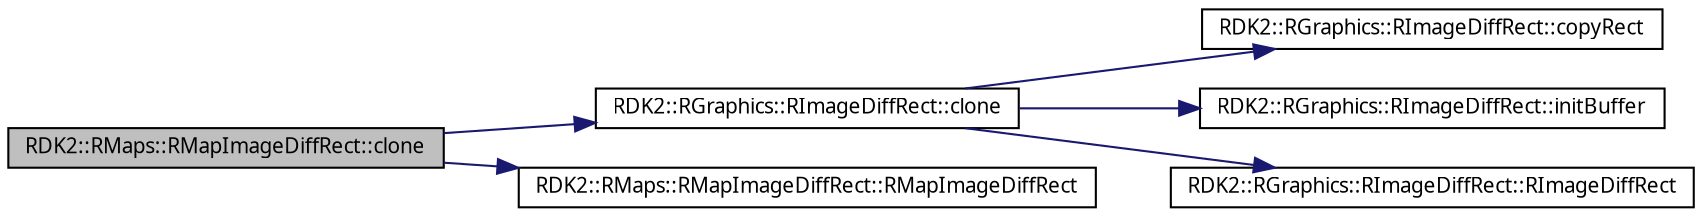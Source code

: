 digraph G
{
  edge [fontname="FreeSans.ttf",fontsize=10,labelfontname="FreeSans.ttf",labelfontsize=10];
  node [fontname="FreeSans.ttf",fontsize=10,shape=record];
  rankdir=LR;
  Node1 [label="RDK2::RMaps::RMapImageDiffRect::clone",height=0.2,width=0.4,color="black", fillcolor="grey75", style="filled" fontcolor="black"];
  Node1 -> Node2 [color="midnightblue",fontsize=10,style="solid",fontname="FreeSans.ttf"];
  Node2 [label="RDK2::RGraphics::RImageDiffRect::clone",height=0.2,width=0.4,color="black", fillcolor="white", style="filled",URL="$class_r_d_k2_1_1_r_graphics_1_1_r_image_diff_rect.html#c7f675aa5168eb278699dbac307a5305",tooltip="Returns a copy of the object."];
  Node2 -> Node3 [color="midnightblue",fontsize=10,style="solid",fontname="FreeSans.ttf"];
  Node3 [label="RDK2::RGraphics::RImageDiffRect::copyRect",height=0.2,width=0.4,color="black", fillcolor="white", style="filled",URL="$class_r_d_k2_1_1_r_graphics_1_1_r_image_diff_rect.html#290109b736cee71856cf1df6b1f024cf"];
  Node2 -> Node4 [color="midnightblue",fontsize=10,style="solid",fontname="FreeSans.ttf"];
  Node4 [label="RDK2::RGraphics::RImageDiffRect::initBuffer",height=0.2,width=0.4,color="black", fillcolor="white", style="filled",URL="$class_r_d_k2_1_1_r_graphics_1_1_r_image_diff_rect.html#10870e2bd612085211b1fedd3b6ec73f"];
  Node2 -> Node5 [color="midnightblue",fontsize=10,style="solid",fontname="FreeSans.ttf"];
  Node5 [label="RDK2::RGraphics::RImageDiffRect::RImageDiffRect",height=0.2,width=0.4,color="black", fillcolor="white", style="filled",URL="$class_r_d_k2_1_1_r_graphics_1_1_r_image_diff_rect.html#57d1c93f6fd867cdf7c6634cd9f0913d"];
  Node1 -> Node6 [color="midnightblue",fontsize=10,style="solid",fontname="FreeSans.ttf"];
  Node6 [label="RDK2::RMaps::RMapImageDiffRect::RMapImageDiffRect",height=0.2,width=0.4,color="black", fillcolor="white", style="filled",URL="$struct_r_d_k2_1_1_r_maps_1_1_r_map_image_diff_rect.html#04bccb1ec003882623221d36c8240b4d"];
}
